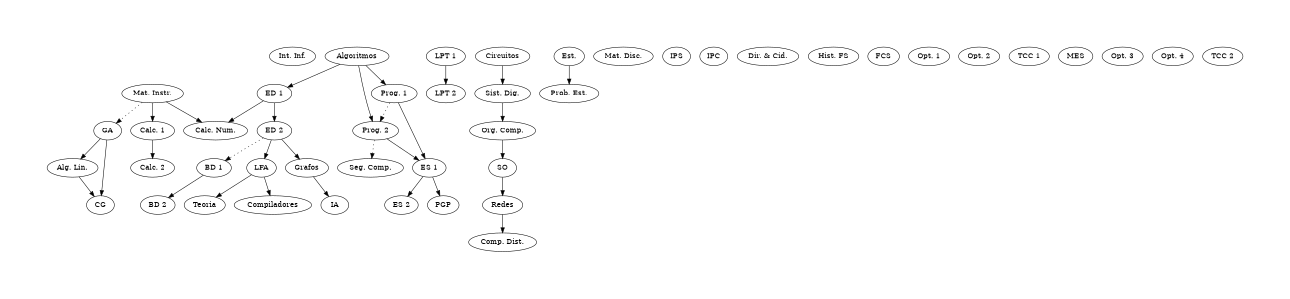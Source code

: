digraph Pres {

  title="Grafo de pre-requisitos";
  size="8,11" ratiol=fill margin="0.3";

   1 [label="Int. Inf."];
   2 [label="Mat. Instr."];
   3 [label="LPT 1"];
   4 [label="Algoritmos"];
   5 [label="Circuitos"];
   6 [label="GA"];
   7 [label="Est."];
   8 [label="LPT 2"];
   9 [label="ED 1"];
  10 [label="Sist. Dig."];
  11 [label="Calc. 1"];
  12 [label="Alg. Lin."];
  13 [label="Mat. Disc."];
  14 [label="ED 2"];
  15 [label="Prog. 1"];
  16 [label="Prob. Est."];
  17 [label="Calc. 2"];
  18 [label="Org. Comp."];
  19 [label="BD 1"];
  20 [label="Prog. 2"];
  21 [label="Calc. Num."];
  22 [label="IPS"];
  23 [label="LFA"];
  24 [label="Grafos"];
  25 [label="BD 2"];
  26 [label="ES 1"];
  27 [label="IPC"];
  28 [label="Teoria"];
  29 [label="Dir. & Cid."];
  30 [label="SO"];
  31 [label="Hist. FS"];
  32 [label="ES 2"];
  33 [label="Redes"];
  34 [label="CG"];
  35 [label="PGP"];
  36 [label="Compiladores"];
  37 [label="FCS"];
  38 [label="IA"];
  39 [label="Opt. 1"];
  40 [label="Opt. 2"];
  41 [label="Comp. Dist."];
  42 [label="TCC 1"];
  43 [label="MES"];
  44 [label="Opt. 3"];
  45 [label="Opt. 4"];
  46 [label="Seg. Comp."];
  47 [label="TCC 2"];

  3 -> 8;
  4 -> 9;
  5 -> 10;
  2 -> 11;
  6 -> 12;
  9 -> 14;
  4 -> 15;
  7 -> 16;
  11 -> 17;
  10 -> 18;
  4 -> 20;
  2 -> 21;
  9 -> 21;
  14 -> 23;
  14 -> 24;
  19 -> 25;
  15 -> 26;
  20 -> 26;
  23 -> 28;
  18 -> 30;
  26 -> 32;
  30 -> 33;
  6 -> 34;
  12 -> 34;
  26 -> 35;
  23 -> 36;
  24 -> 38;
  33 -> 41;


  // Extras

  2 -> 6 [style=dotted];
  14 -> 19 [style=dotted];
  20 -> 46 [style=dotted];
  15 -> 20 [style=dotted];


}
